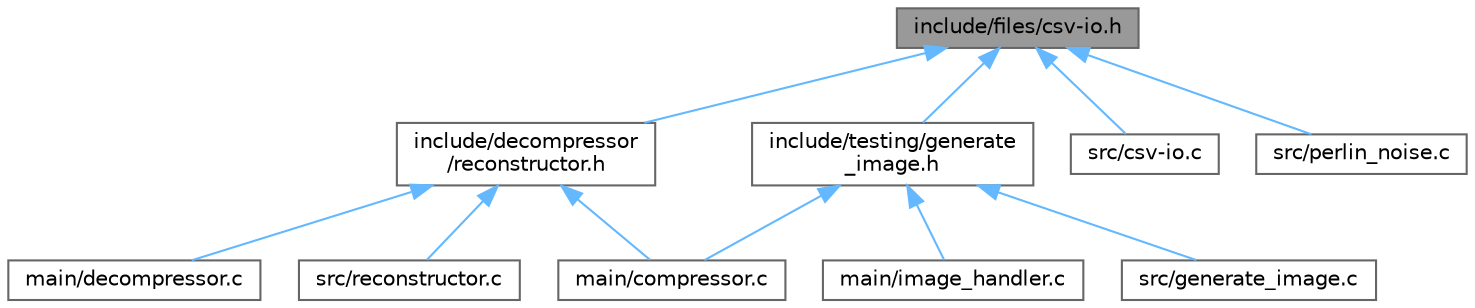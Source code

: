 digraph "include/files/csv-io.h"
{
 // LATEX_PDF_SIZE
  bgcolor="transparent";
  edge [fontname=Helvetica,fontsize=10,labelfontname=Helvetica,labelfontsize=10];
  node [fontname=Helvetica,fontsize=10,shape=box,height=0.2,width=0.4];
  Node1 [id="Node000001",label="include/files/csv-io.h",height=0.2,width=0.4,color="gray40", fillcolor="grey60", style="filled", fontcolor="black",tooltip=" "];
  Node1 -> Node2 [id="edge21_Node000001_Node000002",dir="back",color="steelblue1",style="solid",tooltip=" "];
  Node2 [id="Node000002",label="include/decompressor\l/reconstructor.h",height=0.2,width=0.4,color="grey40", fillcolor="white", style="filled",URL="$d4/d81/a00110.html",tooltip=" "];
  Node2 -> Node3 [id="edge22_Node000002_Node000003",dir="back",color="steelblue1",style="solid",tooltip=" "];
  Node3 [id="Node000003",label="main/compressor.c",height=0.2,width=0.4,color="grey40", fillcolor="white", style="filled",URL="$d6/d2d/a00047.html",tooltip=" "];
  Node2 -> Node4 [id="edge23_Node000002_Node000004",dir="back",color="steelblue1",style="solid",tooltip=" "];
  Node4 [id="Node000004",label="main/decompressor.c",height=0.2,width=0.4,color="grey40", fillcolor="white", style="filled",URL="$d5/de0/a00050.html",tooltip=" "];
  Node2 -> Node5 [id="edge24_Node000002_Node000005",dir="back",color="steelblue1",style="solid",tooltip=" "];
  Node5 [id="Node000005",label="src/reconstructor.c",height=0.2,width=0.4,color="grey40", fillcolor="white", style="filled",URL="$d3/d93/a00341.html",tooltip=" "];
  Node1 -> Node6 [id="edge25_Node000001_Node000006",dir="back",color="steelblue1",style="solid",tooltip=" "];
  Node6 [id="Node000006",label="include/testing/generate\l_image.h",height=0.2,width=0.4,color="grey40", fillcolor="white", style="filled",URL="$df/d03/a00062.html",tooltip=" "];
  Node6 -> Node3 [id="edge26_Node000006_Node000003",dir="back",color="steelblue1",style="solid",tooltip=" "];
  Node6 -> Node7 [id="edge27_Node000006_Node000007",dir="back",color="steelblue1",style="solid",tooltip=" "];
  Node7 [id="Node000007",label="main/image_handler.c",height=0.2,width=0.4,color="grey40", fillcolor="white", style="filled",URL="$dc/dee/a00053.html",tooltip=" "];
  Node6 -> Node8 [id="edge28_Node000006_Node000008",dir="back",color="steelblue1",style="solid",tooltip=" "];
  Node8 [id="Node000008",label="src/generate_image.c",height=0.2,width=0.4,color="grey40", fillcolor="white", style="filled",URL="$d3/d07/a00305.html",tooltip=" "];
  Node1 -> Node9 [id="edge29_Node000001_Node000009",dir="back",color="steelblue1",style="solid",tooltip=" "];
  Node9 [id="Node000009",label="src/csv-io.c",height=0.2,width=0.4,color="grey40", fillcolor="white", style="filled",URL="$df/da9/a00263.html",tooltip=" "];
  Node1 -> Node10 [id="edge30_Node000001_Node000010",dir="back",color="steelblue1",style="solid",tooltip=" "];
  Node10 [id="Node000010",label="src/perlin_noise.c",height=0.2,width=0.4,color="grey40", fillcolor="white", style="filled",URL="$d0/d61/a00302.html",tooltip=" "];
}
